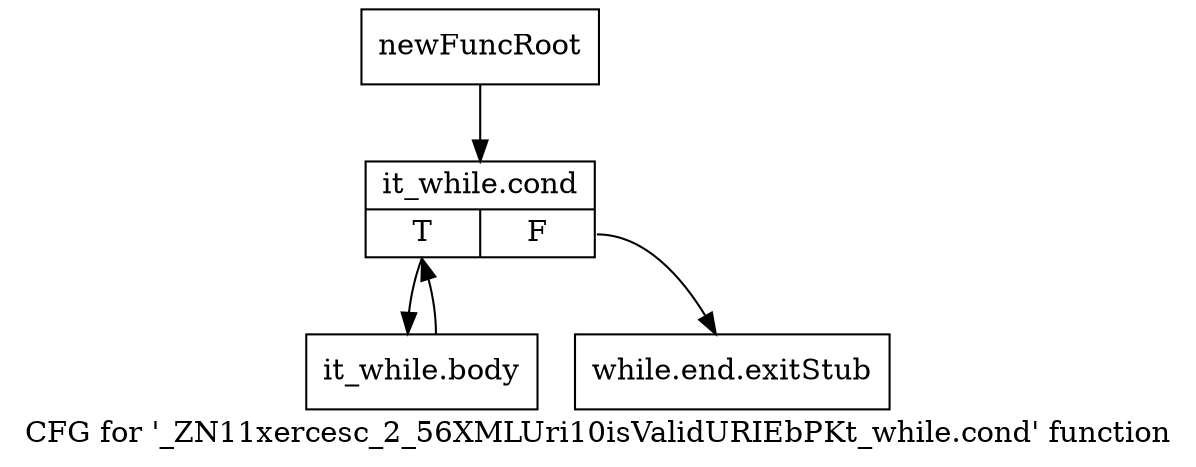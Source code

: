 digraph "CFG for '_ZN11xercesc_2_56XMLUri10isValidURIEbPKt_while.cond' function" {
	label="CFG for '_ZN11xercesc_2_56XMLUri10isValidURIEbPKt_while.cond' function";

	Node0x9bd12f0 [shape=record,label="{newFuncRoot}"];
	Node0x9bd12f0 -> Node0x9bd1760;
	Node0x9bd1710 [shape=record,label="{while.end.exitStub}"];
	Node0x9bd1760 [shape=record,label="{it_while.cond|{<s0>T|<s1>F}}"];
	Node0x9bd1760:s0 -> Node0x9bd17b0;
	Node0x9bd1760:s1 -> Node0x9bd1710;
	Node0x9bd17b0 [shape=record,label="{it_while.body}"];
	Node0x9bd17b0 -> Node0x9bd1760;
}
